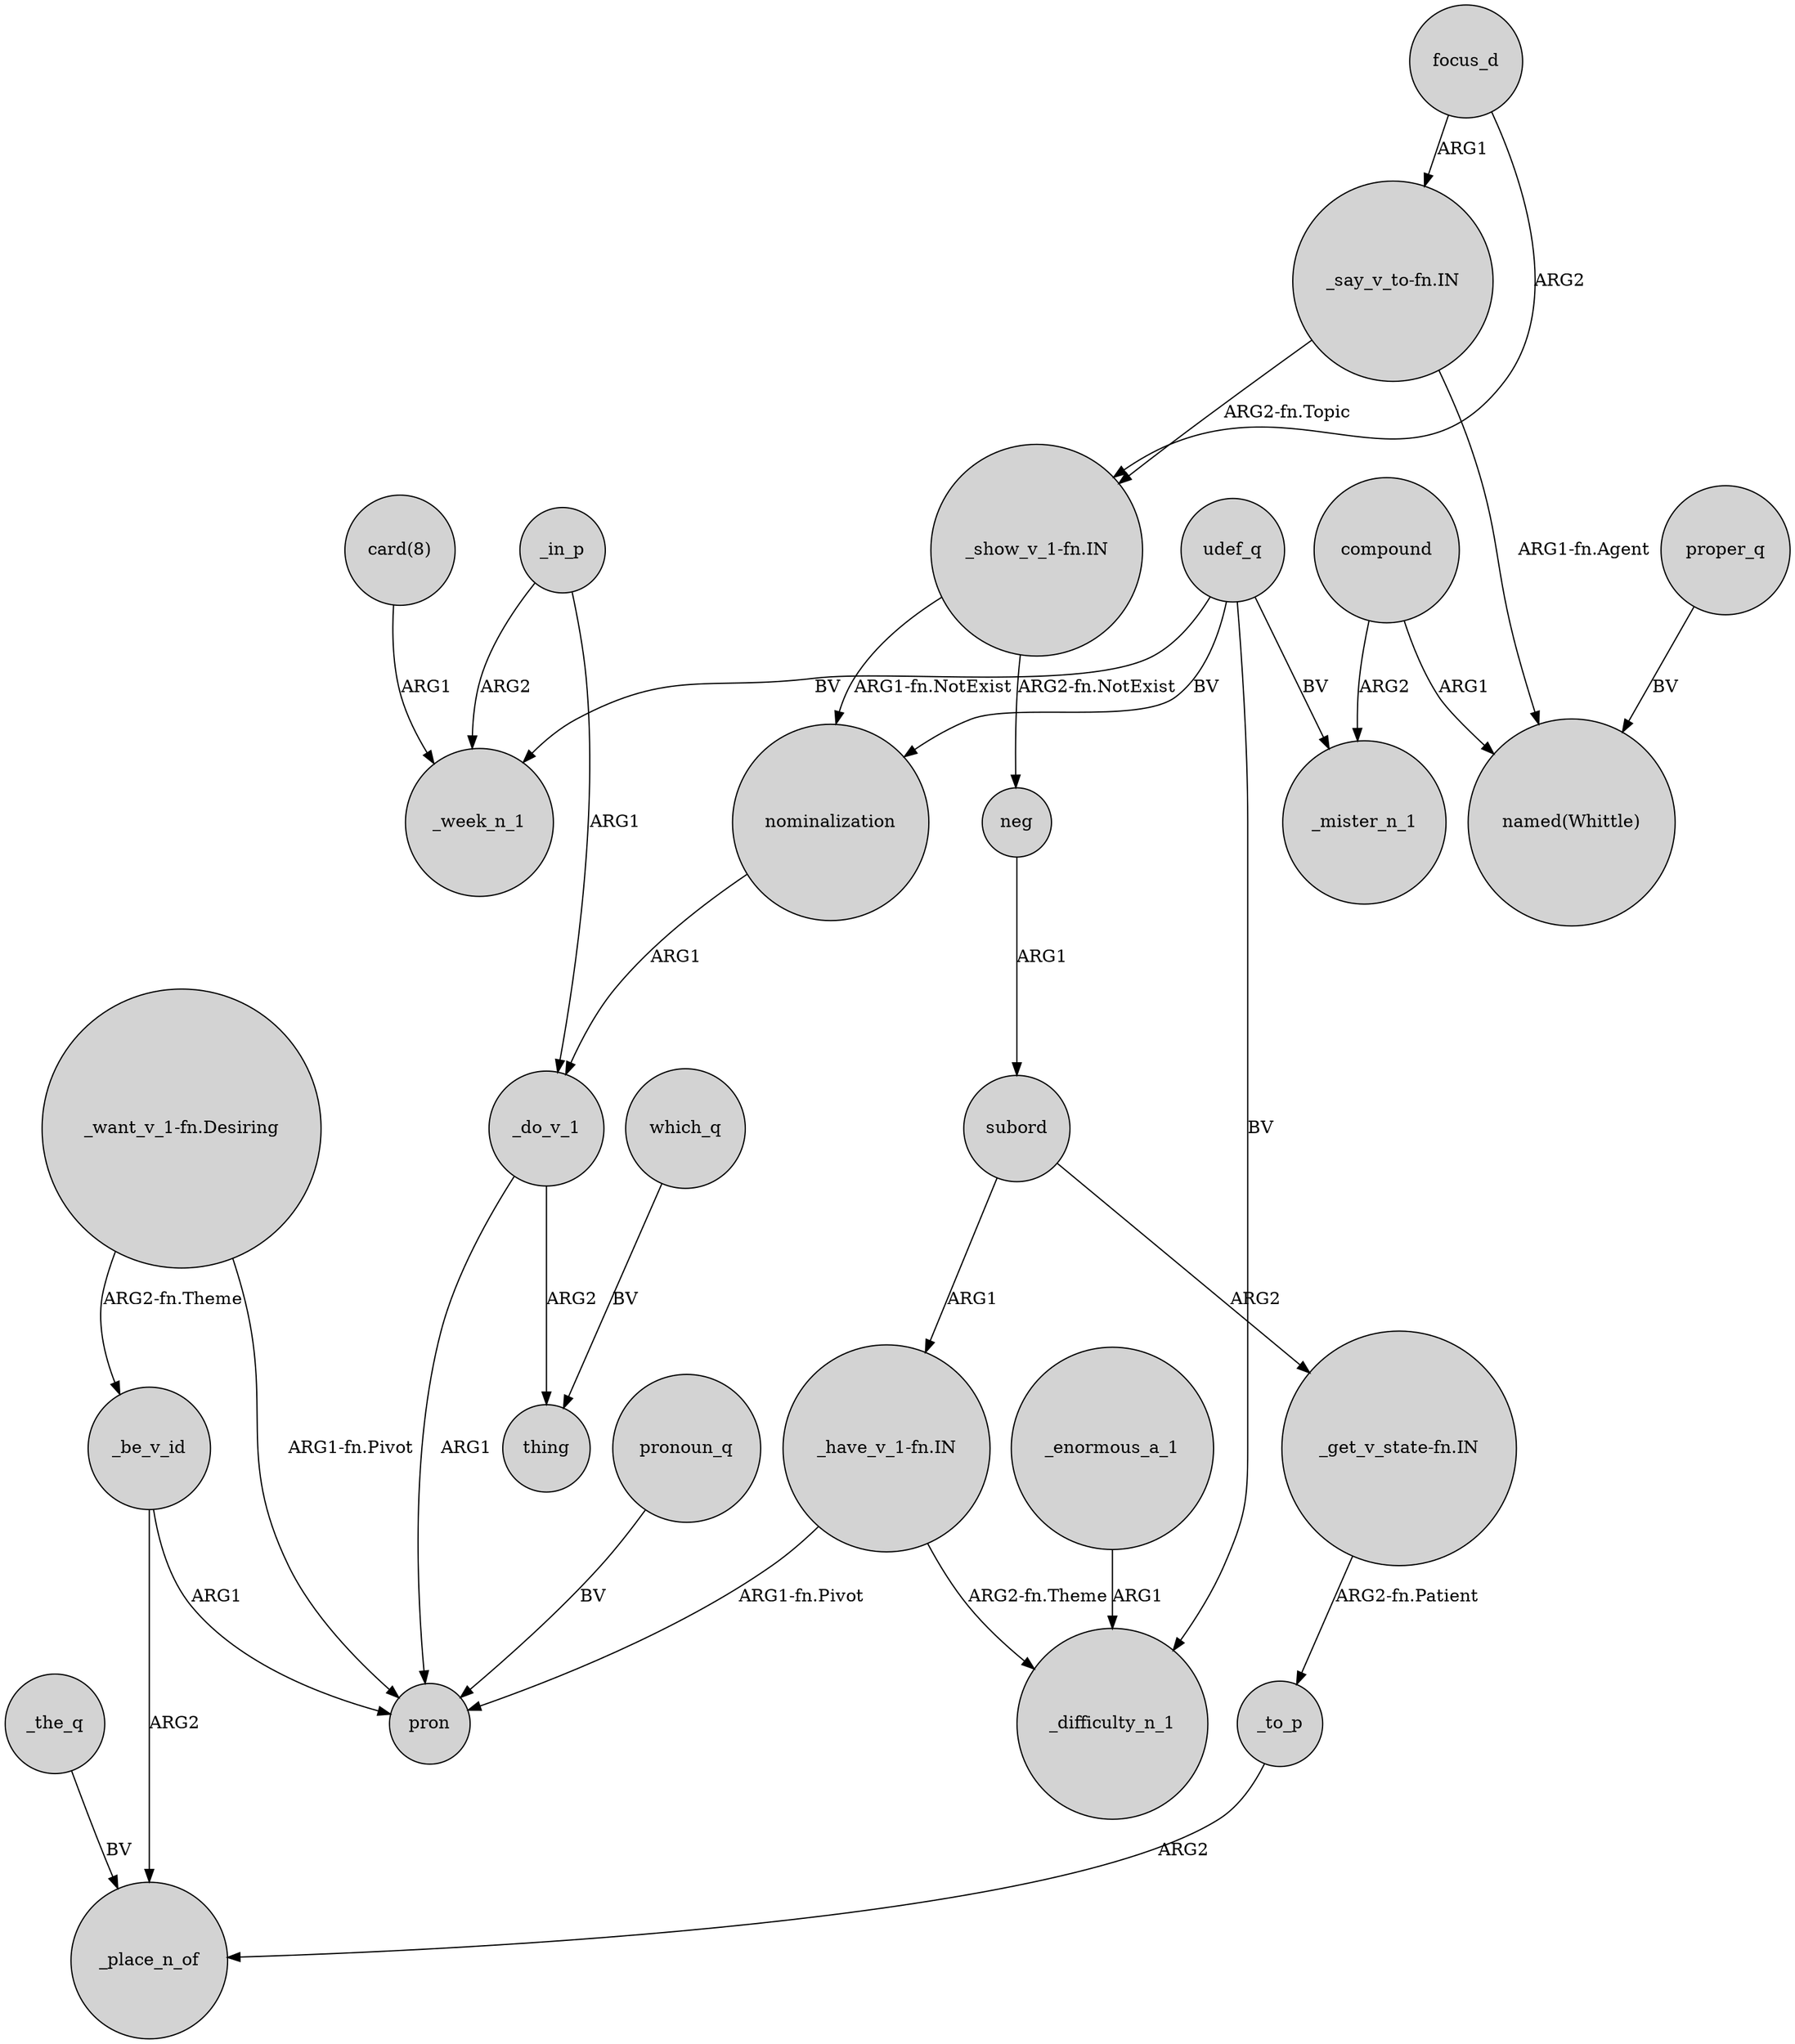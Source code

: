 digraph {
	node [shape=circle style=filled]
	_the_q -> _place_n_of [label=BV]
	subord -> "_get_v_state-fn.IN" [label=ARG2]
	nominalization -> _do_v_1 [label=ARG1]
	compound -> _mister_n_1 [label=ARG2]
	udef_q -> _difficulty_n_1 [label=BV]
	_in_p -> _do_v_1 [label=ARG1]
	"_want_v_1-fn.Desiring" -> pron [label="ARG1-fn.Pivot"]
	"_get_v_state-fn.IN" -> _to_p [label="ARG2-fn.Patient"]
	udef_q -> _mister_n_1 [label=BV]
	compound -> "named(Whittle)" [label=ARG1]
	"_show_v_1-fn.IN" -> nominalization [label="ARG1-fn.NotExist"]
	"_have_v_1-fn.IN" -> pron [label="ARG1-fn.Pivot"]
	_to_p -> _place_n_of [label=ARG2]
	_be_v_id -> pron [label=ARG1]
	_enormous_a_1 -> _difficulty_n_1 [label=ARG1]
	"_have_v_1-fn.IN" -> _difficulty_n_1 [label="ARG2-fn.Theme"]
	pronoun_q -> pron [label=BV]
	proper_q -> "named(Whittle)" [label=BV]
	_do_v_1 -> pron [label=ARG1]
	udef_q -> _week_n_1 [label=BV]
	"_want_v_1-fn.Desiring" -> _be_v_id [label="ARG2-fn.Theme"]
	"_say_v_to-fn.IN" -> "_show_v_1-fn.IN" [label="ARG2-fn.Topic"]
	udef_q -> nominalization [label=BV]
	focus_d -> "_show_v_1-fn.IN" [label=ARG2]
	_do_v_1 -> thing [label=ARG2]
	subord -> "_have_v_1-fn.IN" [label=ARG1]
	"_show_v_1-fn.IN" -> neg [label="ARG2-fn.NotExist"]
	"card(8)" -> _week_n_1 [label=ARG1]
	_in_p -> _week_n_1 [label=ARG2]
	neg -> subord [label=ARG1]
	"_say_v_to-fn.IN" -> "named(Whittle)" [label="ARG1-fn.Agent"]
	_be_v_id -> _place_n_of [label=ARG2]
	focus_d -> "_say_v_to-fn.IN" [label=ARG1]
	which_q -> thing [label=BV]
}
